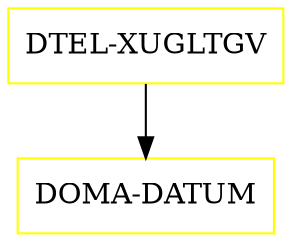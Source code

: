 digraph G {
  "DTEL-XUGLTGV" [shape=box,color=yellow];
  "DOMA-DATUM" [shape=box,color=yellow,URL="./DOMA_DATUM.html"];
  "DTEL-XUGLTGV" -> "DOMA-DATUM";
}
